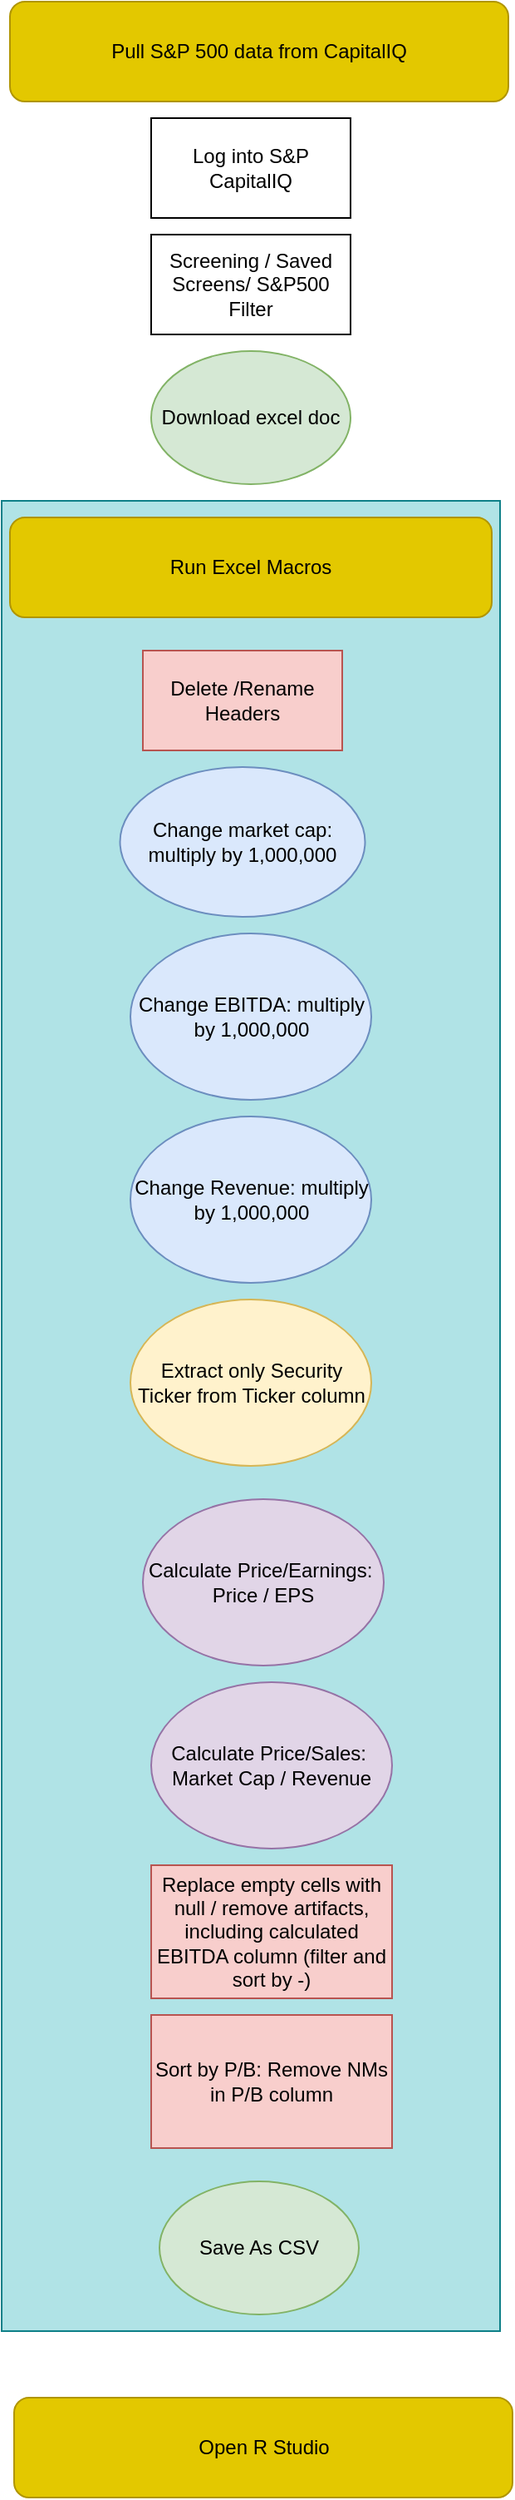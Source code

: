 <mxfile version="15.9.4" type="github">
  <diagram id="FBYuZ8vgcihNYxdQvZ12" name="Page-1">
    <mxGraphModel dx="782" dy="444" grid="1" gridSize="10" guides="1" tooltips="1" connect="1" arrows="1" fold="1" page="1" pageScale="1" pageWidth="850" pageHeight="1100" math="0" shadow="0">
      <root>
        <mxCell id="0" />
        <mxCell id="1" parent="0" />
        <mxCell id="bpsd50fUaObvi4L-TfuP-15" value="" style="rounded=0;whiteSpace=wrap;html=1;fillColor=#b0e3e6;strokeColor=#0e8088;" vertex="1" parent="1">
          <mxGeometry x="225" y="310" width="300" height="1100" as="geometry" />
        </mxCell>
        <mxCell id="bpsd50fUaObvi4L-TfuP-1" value="Pull S&amp;amp;P 500 data from CapitalIQ" style="rounded=1;whiteSpace=wrap;html=1;fillColor=#e3c800;fontColor=#000000;strokeColor=#B09500;" vertex="1" parent="1">
          <mxGeometry x="230" y="10" width="300" height="60" as="geometry" />
        </mxCell>
        <mxCell id="bpsd50fUaObvi4L-TfuP-2" value="Screening / Saved Screens/ S&amp;amp;P500 Filter" style="rounded=0;whiteSpace=wrap;html=1;" vertex="1" parent="1">
          <mxGeometry x="315" y="150" width="120" height="60" as="geometry" />
        </mxCell>
        <mxCell id="bpsd50fUaObvi4L-TfuP-3" value="Download excel doc" style="ellipse;whiteSpace=wrap;html=1;fillColor=#d5e8d4;strokeColor=#82b366;" vertex="1" parent="1">
          <mxGeometry x="315" y="220" width="120" height="80" as="geometry" />
        </mxCell>
        <mxCell id="bpsd50fUaObvi4L-TfuP-4" value="Delete /Rename Headers" style="rounded=0;whiteSpace=wrap;html=1;fillColor=#f8cecc;strokeColor=#b85450;" vertex="1" parent="1">
          <mxGeometry x="310" y="400" width="120" height="60" as="geometry" />
        </mxCell>
        <mxCell id="bpsd50fUaObvi4L-TfuP-5" value="Change market cap: multiply by 1,000,000" style="ellipse;whiteSpace=wrap;html=1;fillColor=#dae8fc;strokeColor=#6c8ebf;" vertex="1" parent="1">
          <mxGeometry x="296.25" y="470" width="147.5" height="90" as="geometry" />
        </mxCell>
        <mxCell id="bpsd50fUaObvi4L-TfuP-7" value="Change EBITDA: multiply by 1,000,000" style="ellipse;whiteSpace=wrap;html=1;fillColor=#dae8fc;strokeColor=#6c8ebf;" vertex="1" parent="1">
          <mxGeometry x="302.5" y="570" width="145" height="100" as="geometry" />
        </mxCell>
        <mxCell id="bpsd50fUaObvi4L-TfuP-8" value="Replace empty cells with null / remove artifacts, including calculated EBITDA column (filter and sort by -)" style="square;whiteSpace=wrap;html=1;fillColor=#f8cecc;strokeColor=#b85450;" vertex="1" parent="1">
          <mxGeometry x="315" y="1130" width="145" height="80" as="geometry" />
        </mxCell>
        <mxCell id="bpsd50fUaObvi4L-TfuP-9" value="Extract only Security Ticker from Ticker column" style="ellipse;whiteSpace=wrap;html=1;fillColor=#fff2cc;strokeColor=#d6b656;" vertex="1" parent="1">
          <mxGeometry x="302.5" y="790" width="145" height="100" as="geometry" />
        </mxCell>
        <mxCell id="bpsd50fUaObvi4L-TfuP-10" value="Calculate Price/Earnings:&amp;nbsp;&lt;br&gt;Price / EPS" style="ellipse;whiteSpace=wrap;html=1;fillColor=#e1d5e7;strokeColor=#9673a6;" vertex="1" parent="1">
          <mxGeometry x="310" y="910" width="145" height="100" as="geometry" />
        </mxCell>
        <mxCell id="bpsd50fUaObvi4L-TfuP-11" value="Calculate Price/Sales:&amp;nbsp;&lt;br&gt;Market Cap / Revenue" style="ellipse;whiteSpace=wrap;html=1;fillColor=#e1d5e7;strokeColor=#9673a6;" vertex="1" parent="1">
          <mxGeometry x="315" y="1020" width="145" height="100" as="geometry" />
        </mxCell>
        <mxCell id="bpsd50fUaObvi4L-TfuP-12" value="Change Revenue: multiply by 1,000,000" style="ellipse;whiteSpace=wrap;html=1;fillColor=#dae8fc;strokeColor=#6c8ebf;" vertex="1" parent="1">
          <mxGeometry x="302.5" y="680" width="145" height="100" as="geometry" />
        </mxCell>
        <mxCell id="bpsd50fUaObvi4L-TfuP-13" value="Save As CSV" style="ellipse;whiteSpace=wrap;html=1;fillColor=#d5e8d4;strokeColor=#82b366;" vertex="1" parent="1">
          <mxGeometry x="320" y="1320" width="120" height="80" as="geometry" />
        </mxCell>
        <mxCell id="bpsd50fUaObvi4L-TfuP-14" value="Run Excel Macros" style="rounded=1;whiteSpace=wrap;html=1;fillColor=#e3c800;strokeColor=#B09500;fontColor=#000000;" vertex="1" parent="1">
          <mxGeometry x="230" y="320" width="290" height="60" as="geometry" />
        </mxCell>
        <mxCell id="bpsd50fUaObvi4L-TfuP-16" value="Log into S&amp;amp;P CapitalIQ" style="rounded=0;whiteSpace=wrap;html=1;" vertex="1" parent="1">
          <mxGeometry x="315" y="80" width="120" height="60" as="geometry" />
        </mxCell>
        <mxCell id="bpsd50fUaObvi4L-TfuP-18" value="Open R Studio" style="rounded=1;whiteSpace=wrap;html=1;fillColor=#e3c800;fontColor=#000000;strokeColor=#B09500;" vertex="1" parent="1">
          <mxGeometry x="232.5" y="1450" width="300" height="60" as="geometry" />
        </mxCell>
        <mxCell id="bpsd50fUaObvi4L-TfuP-19" value="Sort by P/B: Remove NMs in P/B column" style="square;whiteSpace=wrap;html=1;fillColor=#f8cecc;strokeColor=#b85450;" vertex="1" parent="1">
          <mxGeometry x="315" y="1220" width="145" height="80" as="geometry" />
        </mxCell>
      </root>
    </mxGraphModel>
  </diagram>
</mxfile>
